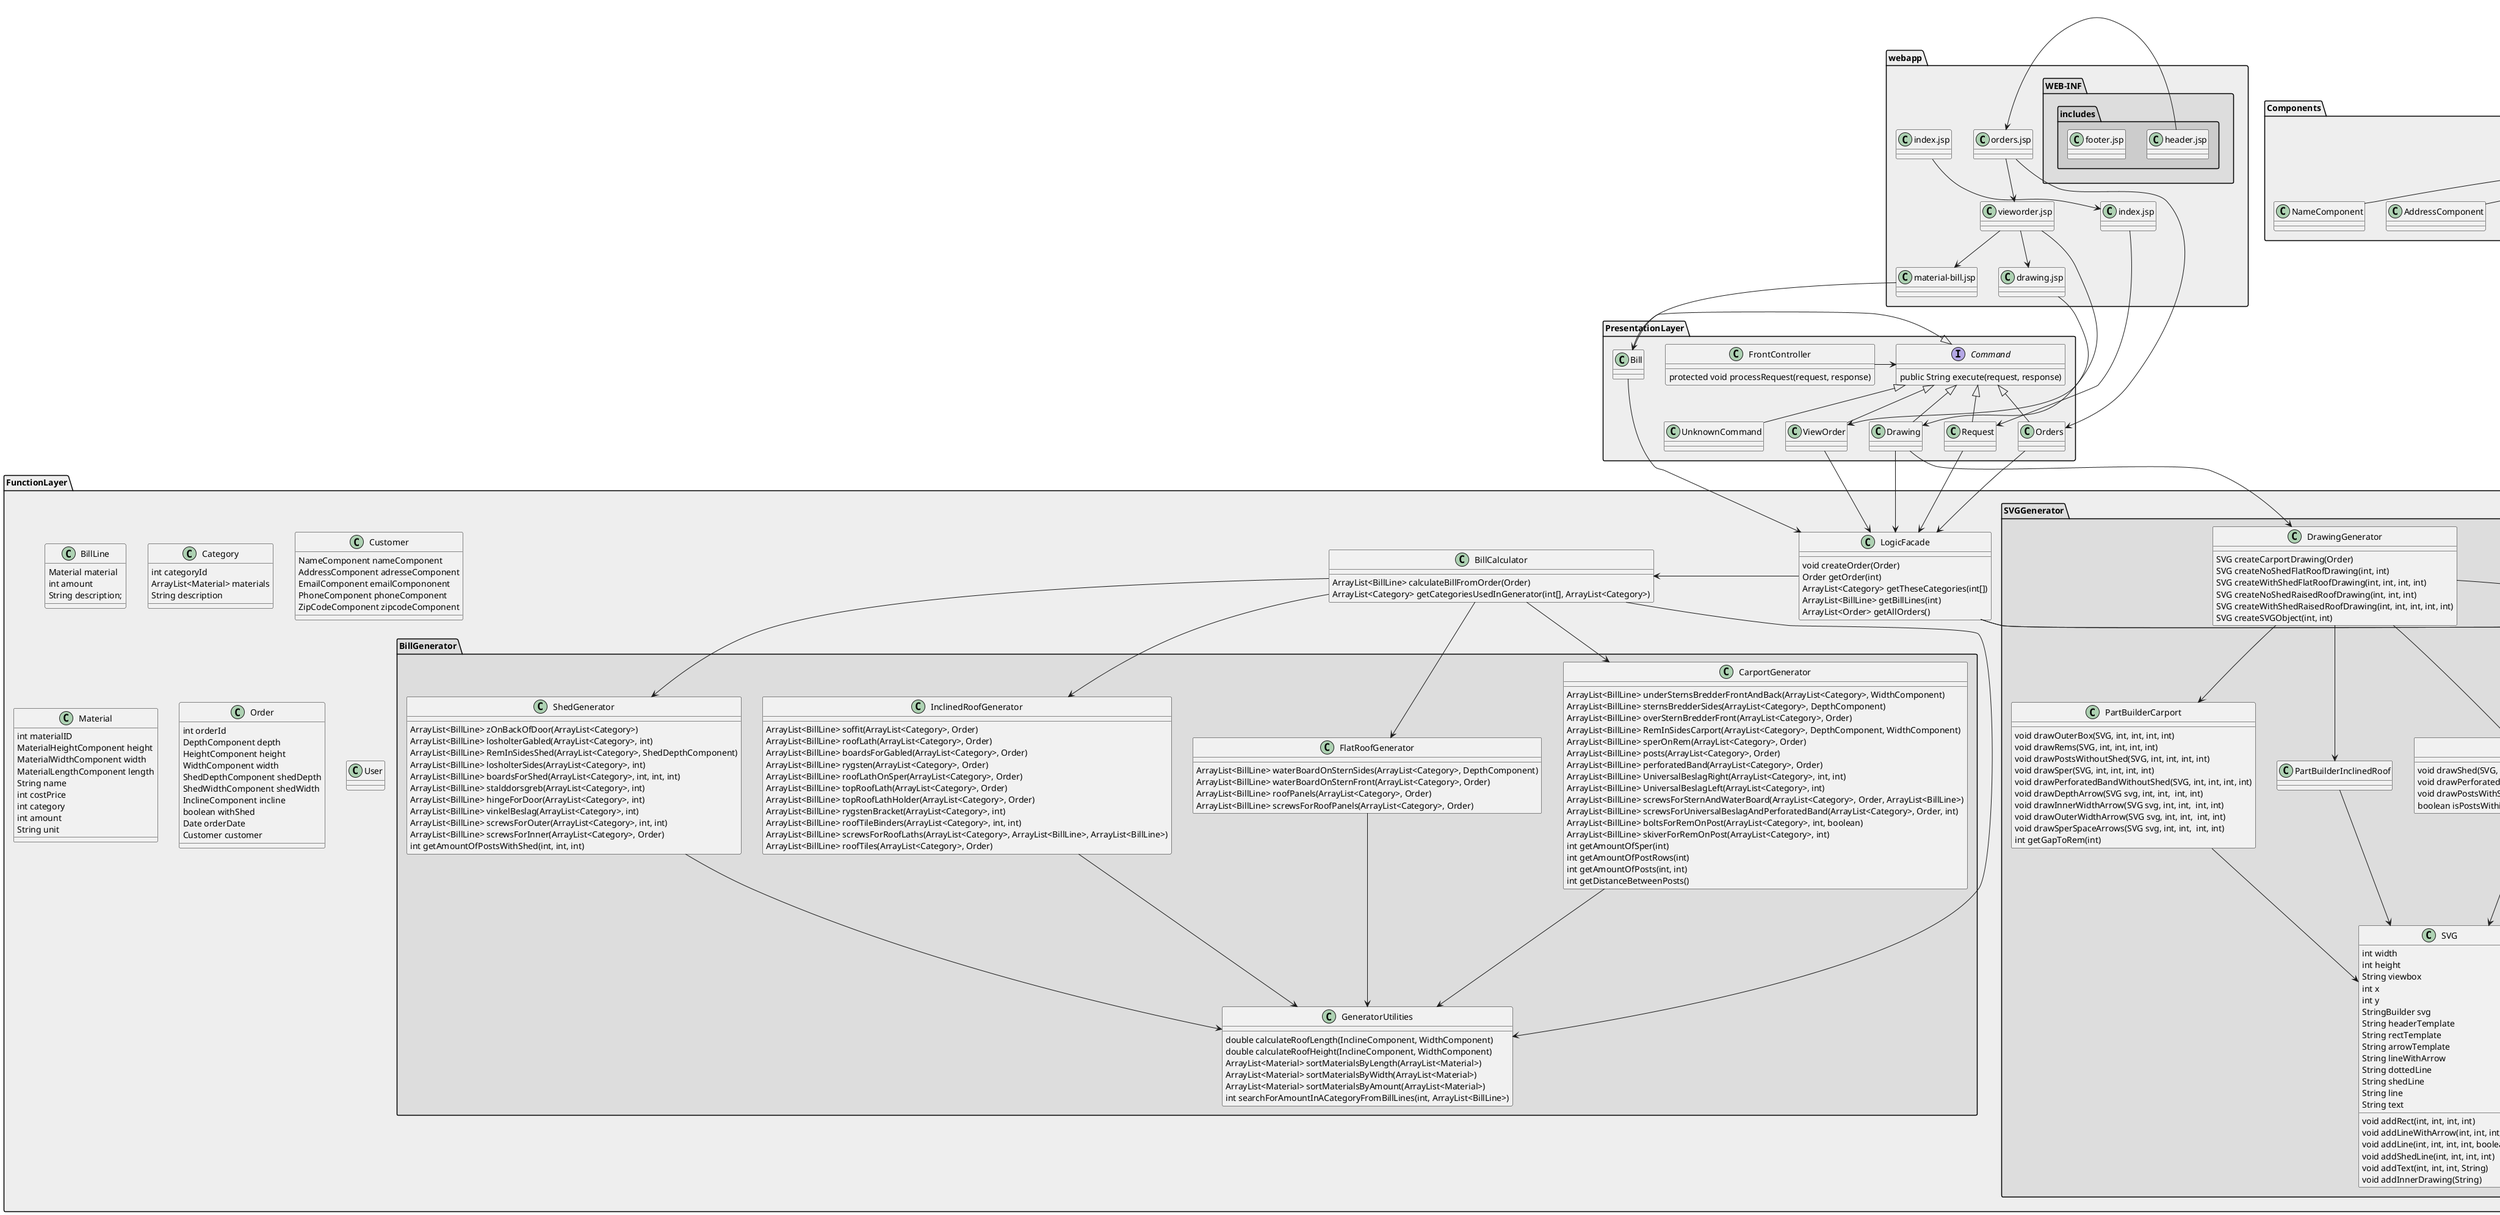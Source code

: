 @startuml

package "webapp" #EEEEEE {
    class "drawing.jsp" as drawing
    class "index.jsp" as index
    class "material-bill.jsp" as materialbill
    class "orders.jsp" as orders
    class "index.jsp" as request
    class "vieworder.jsp" as vieworder
    package "WEB-INF" #DDDDDD {
        package "includes" #CCCCCC {
            class "footer.jsp" as footer
            class "header.jsp" as header
        }
    }

    index --> request
/'    request -- header
    request -- footer
    orders -- header
    orders -- footer
    vieworder -- header
    vieworder -- footer
    materialbill -- header
    materialbill -- footer
    drawing -- header
    drawing -- footer'/

    header -> orders
    orders --> vieworder
    vieworder --> materialbill
    vieworder --> drawing
}


package "PresentationLayer" #EEEEEE {
    interface Command {
        public String execute(request, response)
    }
    class FrontController {
        protected void processRequest(request, response)
    }
    class Bill
    class Drawing
    class Orders
    class Request
    class ViewOrder
    class UnknownCommand

    Command <|- Bill
    Command <|-- Drawing
    Command <|-- Orders
    Command <|-- Request
    Command <|-- ViewOrder
    Command <|-- UnknownCommand
    FrontController -> Command
}

package "FunctionLayer" #EEEEEE {
    class BillCalculator {
        ArrayList<BillLine> calculateBillFromOrder(Order)
        ArrayList<Category> getCategoriesUsedInGenerator(int[], ArrayList<Category>)
    }
    class BillLine {
        {field} Material material
        {field} int amount
        {field} String description;
    }
    class Category {
        {field} int categoryId
        {field} ArrayList<Material> materials
        {field} String description
    }
    class Customer {
        {field} NameComponent nameComponent
        {field} AddressComponent adresseComponent
        {field} EmailComponent emailCompononent
        {field} PhoneComponent phoneComponent
        {field} ZipCodeComponent zipcodeComponent
    }
    class LogicFacade {
        void createOrder(Order)
        Order getOrder(int)
        ArrayList<Category> getTheseCategories(int[])
        ArrayList<BillLine> getBillLines(int)
        ArrayList<Order> getAllOrders()
    }
    class Material {
        {field} int materialID
        {field} MaterialHeightComponent height
        {field} MaterialWidthComponent width
        {field} MaterialLengthComponent length
        {field} String name
        {field} int costPrice
        {field} int category
        {field} int amount
        {field} String unit
    }
    class Order {
        {field} int orderId
        {field} DepthComponent depth
        {field} HeightComponent height
        {field} WidthComponent width
        {field} ShedDepthComponent shedDepth
        {field} ShedWidthComponent shedWidth
        {field} InclineComponent incline
        {field} boolean withShed
        {field} Date orderDate
        {field} Customer customer
    }
    class User

    package "BillGenerator" #DDDDDD {
        class CarportGenerator {
            ArrayList<BillLine> underSternsBredderFrontAndBack(ArrayList<Category>, WidthComponent)
            ArrayList<BillLine> sternsBredderSides(ArrayList<Category>, DepthComponent)
            ArrayList<BillLine> overSternBredderFront(ArrayList<Category>, Order)
            ArrayList<BillLine> RemInSidesCarport(ArrayList<Category>, DepthComponent, WidthComponent)
            ArrayList<BillLine> sperOnRem(ArrayList<Category>, Order)
            ArrayList<BillLine> posts(ArrayList<Category>, Order)
            ArrayList<BillLine> perforatedBand(ArrayList<Category>, Order)
            ArrayList<BillLine> UniversalBeslagRight(ArrayList<Category>, int, int)
            ArrayList<BillLine> UniversalBeslagLeft(ArrayList<Category>, int)
            ArrayList<BillLine> screwsForSternAndWaterBoard(ArrayList<Category>, Order, ArrayList<BillLine>)
            ArrayList<BillLine> screwsForUniversalBeslagAndPerforatedBand(ArrayList<Category>, Order, int)
            ArrayList<BillLine> boltsForRemOnPost(ArrayList<Category>, int, boolean)
            ArrayList<BillLine> skiverForRemOnPost(ArrayList<Category>, int)
            int getAmountOfSper(int)
            int getAmountOfPostRows(int)
            int getAmountOfPosts(int, int)
            int getDistanceBetweenPosts()
        }
        class FlatRoofGenerator {
            ArrayList<BillLine> waterBoardOnSternSides(ArrayList<Category>, DepthComponent)
            ArrayList<BillLine> waterBoardOnSternFront(ArrayList<Category>, Order)
            ArrayList<BillLine> roofPanels(ArrayList<Category>, Order)
            ArrayList<BillLine> screwsForRoofPanels(ArrayList<Category>, Order)
        }
        class GeneratorUtilities {
            double calculateRoofLength(InclineComponent, WidthComponent)
            double calculateRoofHeight(InclineComponent, WidthComponent)
            ArrayList<Material> sortMaterialsByLength(ArrayList<Material>)
            ArrayList<Material> sortMaterialsByWidth(ArrayList<Material>)
            ArrayList<Material> sortMaterialsByAmount(ArrayList<Material>)
            int searchForAmountInACategoryFromBillLines(int, ArrayList<BillLine>)
        }
        class InclinedRoofGenerator {
            ArrayList<BillLine> soffit(ArrayList<Category>, Order)
            ArrayList<BillLine> roofLath(ArrayList<Category>, Order)
            ArrayList<BillLine> boardsForGabled(ArrayList<Category>, Order)
            ArrayList<BillLine> rygsten(ArrayList<Category>, Order)
            ArrayList<BillLine> roofLathOnSper(ArrayList<Category>, Order)
            ArrayList<BillLine> topRoofLath(ArrayList<Category>, Order)
            ArrayList<BillLine> topRoofLathHolder(ArrayList<Category>, Order)
            ArrayList<BillLine> rygstenBracket(ArrayList<Category>, int)
            ArrayList<BillLine> roofTileBinders(ArrayList<Category>, int, int)
            ArrayList<BillLine> screwsForRoofLaths(ArrayList<Category>, ArrayList<BillLine>, ArrayList<BillLine>)
            ArrayList<BillLine> roofTiles(ArrayList<Category>, Order)
        }
        class ShedGenerator {
            ArrayList<BillLine> zOnBackOfDoor(ArrayList<Category>)
            ArrayList<BillLine> losholterGabled(ArrayList<Category>, int)
            ArrayList<BillLine> RemInSidesShed(ArrayList<Category>, ShedDepthComponent)
            ArrayList<BillLine> losholterSides(ArrayList<Category>, int)
            ArrayList<BillLine> boardsForShed(ArrayList<Category>, int, int, int)
            ArrayList<BillLine> stalddorsgreb(ArrayList<Category>, int)
            ArrayList<BillLine> hingeForDoor(ArrayList<Category>, int)
            ArrayList<BillLine> vinkelBeslag(ArrayList<Category>, int)
            ArrayList<BillLine> screwsForOuter(ArrayList<Category>, int, int)
            ArrayList<BillLine> screwsForInner(ArrayList<Category>, Order)
            int getAmountOfPostsWithShed(int, int, int)
        }
    }

    package "Exceptions" #DDDDDD {
        class CommandException
        class DatabaseException
        class DrawingFailedException
        class GeneratorException
        class ValidationFailedException
    }

   package "SVGGenerator" #DDDDDD {
        class DrawingGenerator {
            SVG createCarportDrawing(Order)
            SVG createNoShedFlatRoofDrawing(int, int)
            SVG createWithShedFlatRoofDrawing(int, int, int, int)
            SVG createNoShedRaisedRoofDrawing(int, int, int)
            SVG createWithShedRaisedRoofDrawing(int, int, int, int, int)
            SVG createSVGObject(int, int)
        }
        class PartBuilderCarport {
            void drawOuterBox(SVG, int, int, int, int)
            void drawRems(SVG, int, int, int, int)
            void drawPostsWithoutShed(SVG, int, int, int, int)
            void drawSper(SVG, int, int, int, int)
            void drawPerforatedBandWithoutShed(SVG, int, int, int, int)
            void drawDepthArrow(SVG svg, int, int,  int, int)
            void drawInnerWidthArrow(SVG svg, int, int,  int, int)
            void drawOuterWidthArrow(SVG svg, int, int,  int, int)
            void drawSperSpaceArrows(SVG svg, int, int,  int, int)
            int getGapToRem(int)
        }
        class PartBuilderInclinedRoof {

        }
        class PartBuilderShed {
            void drawShed(SVG, int, int, int, int, int, int)
            void drawPerforatedBandWithShed(SVG, int, int, int, int, int, int)
            void drawPostsWithShed(SVG, int, int, int, int, int, int)
            boolean isPostsWithinShed(int, int, int, int, int, int)
        }
        class SVG {
            {field} int width
            {field} int height
            {field} String viewbox
            {field} int x
            {field} int y
            {field} StringBuilder svg
            {field} String headerTemplate
            {field} String rectTemplate
            {field} String arrowTemplate
            {field} String lineWithArrow
            {field} String dottedLine
            {field} String shedLine
            {field} String line
            {field} String text
            void addRect(int, int, int, int)
            void addLineWithArrow(int, int, int, int)
            void addLine(int, int, int, int, boolean)
            void addShedLine(int, int, int, int)
            void addText(int, int, int, String)
            void addInnerDrawing(String)
        }
   }
}

package "DBAccess" #EEEEEE {
    class Connector {
        {field} String URL
        {field} String USERNAME
        {field} String PASSWORD
        {field} Connection singleton
        void setConnection(Connection)
        Connection connection()
        void setDBCredentials()
    }
    class MaterialsMapper {
        ArrayList<Category> getAllCategories()
        ArrayList<Category> getTheseCategories(int[])
        void fillList(ArrayList<Category>, ResultSet)
    }
    class OrderMapper {
        void createOrder(Order)
        Order getOrder(int)
        ArrayList<Order> getAllOrders()
        boolean doesShedExist(int)
    }

    OrderMapper --> Connector
    MaterialsMapper --> Connector
}

package "Components" #EEEEEE {
    interface Component {
        public boolean validate()
    }
    class AddressComponent
    class CityComponent
    class DepthComponent
    class EmailComponent
    class HeightComponent
    class InclineComponent
    class MaterialHeightComponent
    class MaterialLengthComponent
    class MaterialWidthComponent
    class NameComponent
    class PhoneComponent
    class ShedDepthComponent
    class ShedWidthComponent
    class WidthComponent
    class ZipCodeComponent

    Component <|-- AddressComponent
    Component <|-- CityComponent
    Component <|-- DepthComponent
    Component <|-- EmailComponent
    Component <|-- HeightComponent
    Component <|-- InclineComponent
    Component <|-- MaterialHeightComponent
    Component <|-- MaterialLengthComponent
    Component <|-- MaterialWidthComponent
    Component <|-- NameComponent
    Component <|- PhoneComponent
    Component <|- ShedDepthComponent
    Component <|- ShedWidthComponent
    Component <|- WidthComponent
    Component <|- ZipCodeComponent
}

/'Logic Facade'/
LogicFacade -> BillCalculator
LogicFacade --> MaterialsMapper
LogicFacade --> OrderMapper

/'Bill Command'/
Bill -> LogicFacade
BillCalculator --> CarportGenerator
BillCalculator --> FlatRoofGenerator
BillCalculator --> InclinedRoofGenerator
BillCalculator --> ShedGenerator
BillCalculator --> GeneratorUtilities
CarportGenerator --> GeneratorUtilities
FlatRoofGenerator --> GeneratorUtilities
InclinedRoofGenerator --> GeneratorUtilities
ShedGenerator --> GeneratorUtilities

/'Drawing Command'/
Drawing --> LogicFacade
Drawing --> DrawingGenerator
DrawingGenerator --> PartBuilderCarport
DrawingGenerator --> PartBuilderInclinedRoof
DrawingGenerator --> PartBuilderShed
DrawingGenerator --> SVG
PartBuilderCarport --> SVG
PartBuilderInclinedRoof --> SVG
PartBuilderShed --> SVG


/'Orders Command'/
Orders --> LogicFacade

/'Request Command'/
Request --> LogicFacade

/'ViewOrder Command'/
ViewOrder --> LogicFacade


/'FrontController Option 1'/
/'request --> FrontController
orders --> FrontController
vieworder --> FrontController
materialbill --> FrontController
drawing --> FrontController'/

/'FrontController Option 2'/
request --> Request
orders --> Orders
vieworder --> ViewOrder
materialbill --> Bill
drawing --> Drawing



@enduml